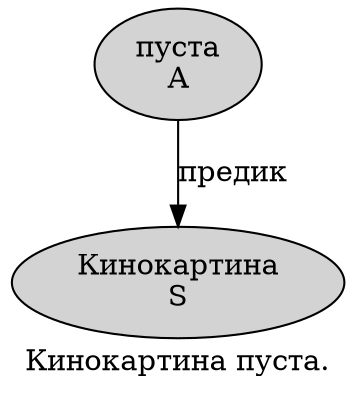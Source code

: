digraph SENTENCE_3856 {
	graph [label="Кинокартина пуста."]
	node [style=filled]
		0 [label="Кинокартина
S" color="" fillcolor=lightgray penwidth=1 shape=ellipse]
		1 [label="пуста
A" color="" fillcolor=lightgray penwidth=1 shape=ellipse]
			1 -> 0 [label="предик"]
}